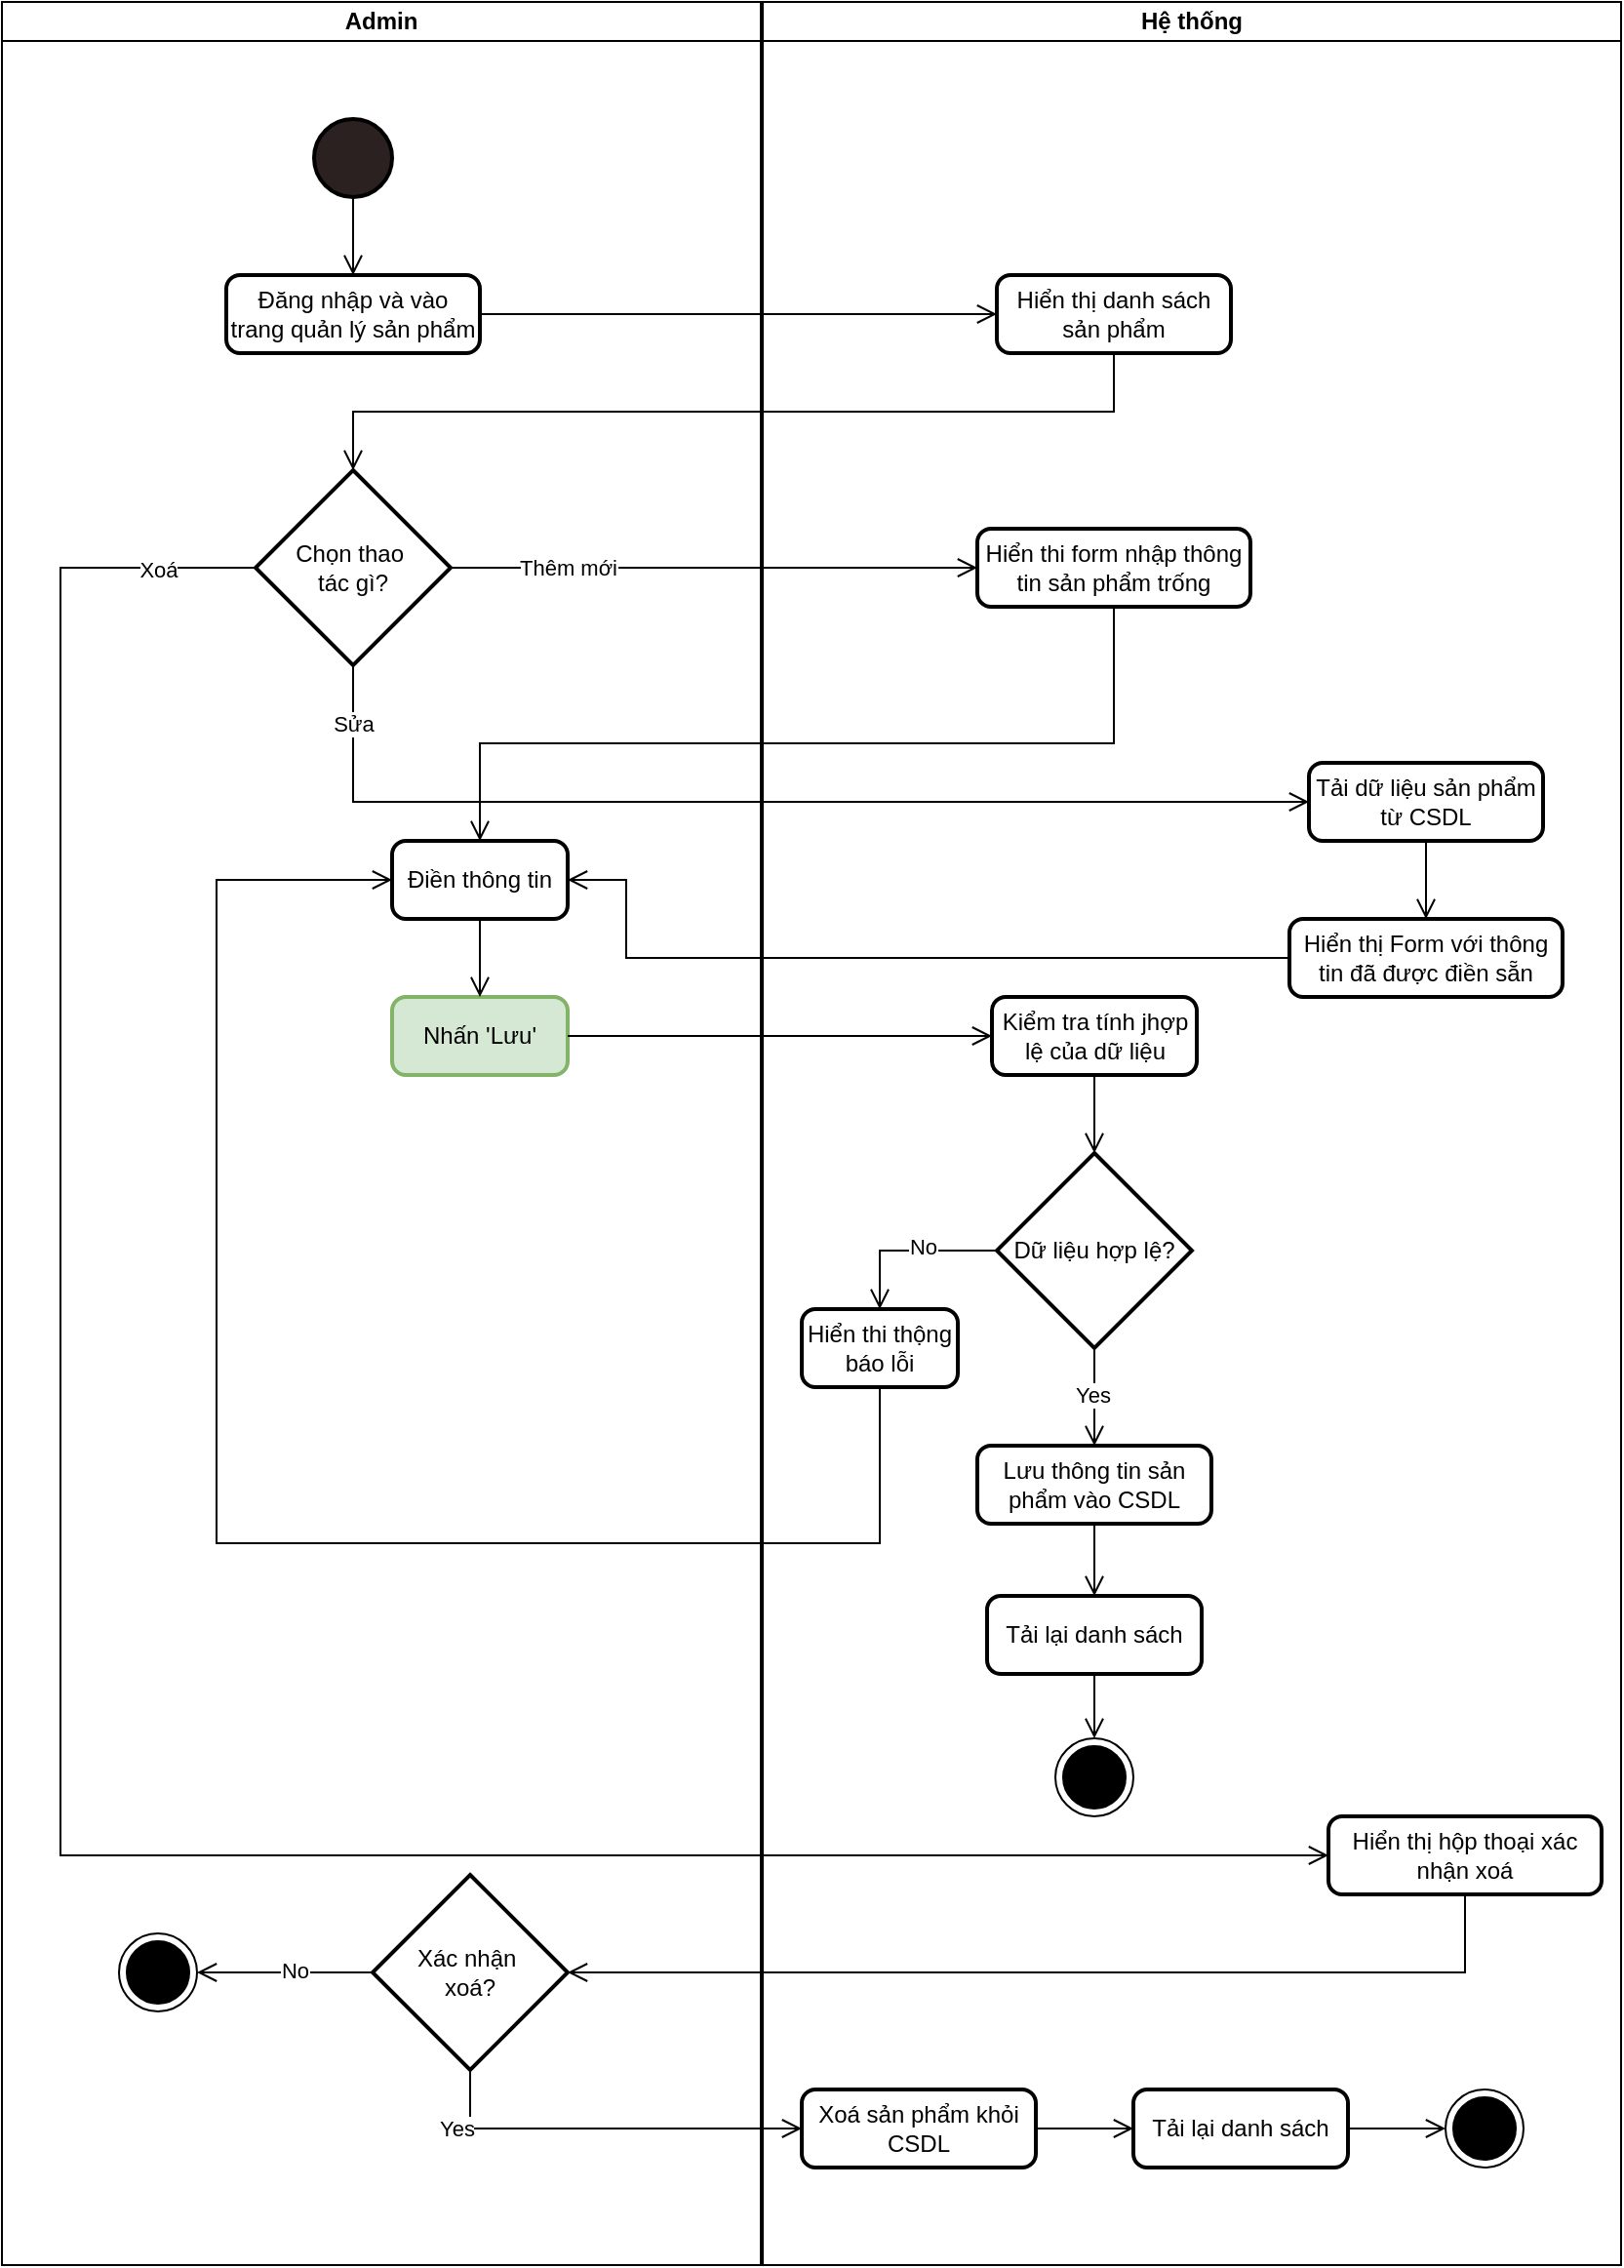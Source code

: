 <mxfile version="28.1.0">
  <diagram name="Trang-1" id="jw4ieoMJHwyOmDCw_zDd">
    <mxGraphModel dx="1245" dy="1442" grid="1" gridSize="10" guides="1" tooltips="1" connect="1" arrows="1" fold="1" page="1" pageScale="1" pageWidth="1169" pageHeight="827" math="0" shadow="0">
      <root>
        <mxCell id="0" />
        <mxCell id="1" parent="0" />
        <mxCell id="YK_3cvPGd8cylAFKdeas-7" value="Hệ thống" style="swimlane;startSize=20;whiteSpace=wrap;html=1;" vertex="1" parent="1">
          <mxGeometry x="1170" y="50" width="440" height="1160" as="geometry" />
        </mxCell>
        <mxCell id="YK_3cvPGd8cylAFKdeas-2" value="Lưu thông tin sản phẩm vào CSDL" style="rounded=1;whiteSpace=wrap;html=1;absoluteArcSize=1;arcSize=14;strokeWidth=2;" vertex="1" parent="1">
          <mxGeometry x="1280" y="790" width="120" height="40" as="geometry" />
        </mxCell>
        <mxCell id="YK_3cvPGd8cylAFKdeas-1" value="" style="strokeWidth=2;html=1;shape=mxgraph.flowchart.start_2;whiteSpace=wrap;fillColor=light-dark(#2c2121, #ededed);fillStyle=auto;" vertex="1" parent="1">
          <mxGeometry x="940" y="110" width="40" height="40" as="geometry" />
        </mxCell>
        <mxCell id="YK_3cvPGd8cylAFKdeas-11" value="Đăng nhập và vào trang quản lý sản phẩm" style="rounded=1;whiteSpace=wrap;html=1;absoluteArcSize=1;arcSize=14;strokeWidth=2;" vertex="1" parent="1">
          <mxGeometry x="895" y="190" width="130" height="40" as="geometry" />
        </mxCell>
        <mxCell id="YK_3cvPGd8cylAFKdeas-10" value="" style="endArrow=open;startArrow=none;endFill=0;startFill=0;endSize=8;html=1;verticalAlign=bottom;labelBackgroundColor=none;strokeWidth=1;rounded=0;exitX=0.5;exitY=1;exitDx=0;exitDy=0;exitPerimeter=0;entryX=0.5;entryY=0;entryDx=0;entryDy=0;" edge="1" parent="1" source="YK_3cvPGd8cylAFKdeas-1" target="YK_3cvPGd8cylAFKdeas-11">
          <mxGeometry width="160" relative="1" as="geometry">
            <mxPoint x="990" y="220" as="sourcePoint" />
            <mxPoint x="960" y="190" as="targetPoint" />
          </mxGeometry>
        </mxCell>
        <mxCell id="YK_3cvPGd8cylAFKdeas-3" value="Chọn thao&amp;nbsp;&lt;div&gt;tác gì?&lt;/div&gt;" style="strokeWidth=2;html=1;shape=mxgraph.flowchart.decision;whiteSpace=wrap;" vertex="1" parent="1">
          <mxGeometry x="910" y="290" width="100" height="100" as="geometry" />
        </mxCell>
        <mxCell id="YK_3cvPGd8cylAFKdeas-14" value="" style="endArrow=open;startArrow=none;endFill=0;startFill=0;endSize=8;html=1;verticalAlign=bottom;labelBackgroundColor=none;strokeWidth=1;rounded=0;exitX=0;exitY=0.5;exitDx=0;exitDy=0;exitPerimeter=0;entryX=0;entryY=0.5;entryDx=0;entryDy=0;" edge="1" parent="1" source="YK_3cvPGd8cylAFKdeas-3" target="YK_3cvPGd8cylAFKdeas-62">
          <mxGeometry width="160" relative="1" as="geometry">
            <mxPoint x="910" y="650" as="sourcePoint" />
            <mxPoint x="1530" y="1000" as="targetPoint" />
            <Array as="points">
              <mxPoint x="810" y="340" />
              <mxPoint x="810" y="650" />
              <mxPoint x="810" y="1000" />
            </Array>
          </mxGeometry>
        </mxCell>
        <mxCell id="YK_3cvPGd8cylAFKdeas-61" value="Xoá" style="edgeLabel;html=1;align=center;verticalAlign=middle;resizable=0;points=[];" vertex="1" connectable="0" parent="YK_3cvPGd8cylAFKdeas-14">
          <mxGeometry x="-0.06" y="3" relative="1" as="geometry">
            <mxPoint x="47" y="-562" as="offset" />
          </mxGeometry>
        </mxCell>
        <mxCell id="YK_3cvPGd8cylAFKdeas-18" value="" style="endArrow=open;startArrow=none;endFill=0;startFill=0;endSize=8;html=1;verticalAlign=bottom;labelBackgroundColor=none;strokeWidth=1;rounded=0;exitX=0.5;exitY=1;exitDx=0;exitDy=0;exitPerimeter=0;entryX=0;entryY=0.5;entryDx=0;entryDy=0;" edge="1" parent="1" source="YK_3cvPGd8cylAFKdeas-3" target="YK_3cvPGd8cylAFKdeas-50">
          <mxGeometry width="160" relative="1" as="geometry">
            <mxPoint x="1330" y="430" as="sourcePoint" />
            <mxPoint x="960" y="430" as="targetPoint" />
            <Array as="points">
              <mxPoint x="960" y="460" />
              <mxPoint x="1120" y="460" />
            </Array>
          </mxGeometry>
        </mxCell>
        <mxCell id="YK_3cvPGd8cylAFKdeas-49" value="Sửa" style="edgeLabel;html=1;align=center;verticalAlign=middle;resizable=0;points=[];" vertex="1" connectable="0" parent="YK_3cvPGd8cylAFKdeas-18">
          <mxGeometry x="-0.15" y="-1" relative="1" as="geometry">
            <mxPoint x="-168" y="-41" as="offset" />
          </mxGeometry>
        </mxCell>
        <mxCell id="YK_3cvPGd8cylAFKdeas-13" value="" style="endArrow=open;startArrow=none;endFill=0;startFill=0;endSize=8;html=1;verticalAlign=bottom;labelBackgroundColor=none;strokeWidth=1;rounded=0;exitX=1;exitY=0.5;exitDx=0;exitDy=0;entryX=0;entryY=0.5;entryDx=0;entryDy=0;" edge="1" parent="1" source="YK_3cvPGd8cylAFKdeas-11" target="YK_3cvPGd8cylAFKdeas-12">
          <mxGeometry width="160" relative="1" as="geometry">
            <mxPoint x="1200" y="260" as="sourcePoint" />
            <mxPoint x="1200" y="300" as="targetPoint" />
          </mxGeometry>
        </mxCell>
        <mxCell id="YK_3cvPGd8cylAFKdeas-12" value="Hiển thị danh sách sản phẩm" style="rounded=1;whiteSpace=wrap;html=1;absoluteArcSize=1;arcSize=14;strokeWidth=2;" vertex="1" parent="1">
          <mxGeometry x="1290" y="190" width="120" height="40" as="geometry" />
        </mxCell>
        <mxCell id="YK_3cvPGd8cylAFKdeas-5" value="" style="endArrow=open;startArrow=none;endFill=0;startFill=0;endSize=8;html=1;verticalAlign=bottom;labelBackgroundColor=none;strokeWidth=1;rounded=0;exitX=0.5;exitY=1;exitDx=0;exitDy=0;entryX=0.5;entryY=0;entryDx=0;entryDy=0;entryPerimeter=0;" edge="1" parent="1" source="YK_3cvPGd8cylAFKdeas-12" target="YK_3cvPGd8cylAFKdeas-3">
          <mxGeometry width="160" relative="1" as="geometry">
            <mxPoint x="1610" y="200" as="sourcePoint" />
            <mxPoint x="1350" y="270" as="targetPoint" />
            <Array as="points">
              <mxPoint x="1350" y="260" />
              <mxPoint x="960" y="260" />
            </Array>
          </mxGeometry>
        </mxCell>
        <mxCell id="YK_3cvPGd8cylAFKdeas-20" value="Hiển thi form nhập thông tin sản phẩm trống" style="rounded=1;whiteSpace=wrap;html=1;absoluteArcSize=1;arcSize=14;strokeWidth=2;" vertex="1" parent="1">
          <mxGeometry x="1280" y="320" width="140" height="40" as="geometry" />
        </mxCell>
        <mxCell id="YK_3cvPGd8cylAFKdeas-16" value="" style="endArrow=open;startArrow=none;endFill=0;startFill=0;endSize=8;html=1;verticalAlign=bottom;labelBackgroundColor=none;strokeWidth=1;rounded=0;exitX=1;exitY=0.5;exitDx=0;exitDy=0;exitPerimeter=0;entryX=0;entryY=0.5;entryDx=0;entryDy=0;" edge="1" parent="1" source="YK_3cvPGd8cylAFKdeas-3" target="YK_3cvPGd8cylAFKdeas-20">
          <mxGeometry width="160" relative="1" as="geometry">
            <mxPoint x="1070" y="330" as="sourcePoint" />
            <mxPoint x="1100" y="340" as="targetPoint" />
          </mxGeometry>
        </mxCell>
        <mxCell id="YK_3cvPGd8cylAFKdeas-21" value="Thêm mới" style="edgeLabel;html=1;align=center;verticalAlign=middle;resizable=0;points=[];" vertex="1" connectable="0" parent="YK_3cvPGd8cylAFKdeas-16">
          <mxGeometry x="-0.111" y="-1" relative="1" as="geometry">
            <mxPoint x="-60" y="-1" as="offset" />
          </mxGeometry>
        </mxCell>
        <mxCell id="YK_3cvPGd8cylAFKdeas-24" value="Điền thông tin" style="rounded=1;whiteSpace=wrap;html=1;absoluteArcSize=1;arcSize=14;strokeWidth=2;" vertex="1" parent="1">
          <mxGeometry x="980" y="480" width="90" height="40" as="geometry" />
        </mxCell>
        <mxCell id="YK_3cvPGd8cylAFKdeas-25" value="" style="endArrow=open;startArrow=none;endFill=0;startFill=0;endSize=8;html=1;verticalAlign=bottom;labelBackgroundColor=none;strokeWidth=1;rounded=0;exitX=0.5;exitY=1;exitDx=0;exitDy=0;entryX=0.5;entryY=0;entryDx=0;entryDy=0;" edge="1" parent="1" source="YK_3cvPGd8cylAFKdeas-20" target="YK_3cvPGd8cylAFKdeas-24">
          <mxGeometry width="160" relative="1" as="geometry">
            <mxPoint x="1320" y="450" as="sourcePoint" />
            <mxPoint x="1320" y="490" as="targetPoint" />
            <Array as="points">
              <mxPoint x="1350" y="430" />
              <mxPoint x="1025" y="430" />
            </Array>
          </mxGeometry>
        </mxCell>
        <mxCell id="YK_3cvPGd8cylAFKdeas-27" value="Nhấn &#39;Lưu&#39;" style="rounded=1;whiteSpace=wrap;html=1;absoluteArcSize=1;arcSize=14;strokeWidth=2;fillColor=#d5e8d4;strokeColor=#82b366;" vertex="1" parent="1">
          <mxGeometry x="980" y="560" width="90" height="40" as="geometry" />
        </mxCell>
        <mxCell id="YK_3cvPGd8cylAFKdeas-28" value="" style="endArrow=open;startArrow=none;endFill=0;startFill=0;endSize=8;html=1;verticalAlign=bottom;labelBackgroundColor=none;strokeWidth=1;rounded=0;exitX=0.5;exitY=1;exitDx=0;exitDy=0;entryX=0.5;entryY=0;entryDx=0;entryDy=0;" edge="1" parent="1" source="YK_3cvPGd8cylAFKdeas-24" target="YK_3cvPGd8cylAFKdeas-27">
          <mxGeometry width="160" relative="1" as="geometry">
            <mxPoint x="980" y="630" as="sourcePoint" />
            <mxPoint x="980" y="670" as="targetPoint" />
          </mxGeometry>
        </mxCell>
        <mxCell id="YK_3cvPGd8cylAFKdeas-30" value="Kiểm tra tính jhợp lệ của dữ liệu" style="rounded=1;whiteSpace=wrap;html=1;absoluteArcSize=1;arcSize=14;strokeWidth=2;" vertex="1" parent="1">
          <mxGeometry x="1287.5" y="560" width="105" height="40" as="geometry" />
        </mxCell>
        <mxCell id="YK_3cvPGd8cylAFKdeas-33" value="Dữ liệu hợp lệ?" style="strokeWidth=2;html=1;shape=mxgraph.flowchart.decision;whiteSpace=wrap;" vertex="1" parent="1">
          <mxGeometry x="1290" y="640" width="100" height="100" as="geometry" />
        </mxCell>
        <mxCell id="YK_3cvPGd8cylAFKdeas-34" value="" style="endArrow=open;startArrow=none;endFill=0;startFill=0;endSize=8;html=1;verticalAlign=bottom;labelBackgroundColor=none;strokeWidth=1;rounded=0;exitX=0.5;exitY=1;exitDx=0;exitDy=0;entryX=0.5;entryY=0;entryDx=0;entryDy=0;entryPerimeter=0;" edge="1" parent="1" source="YK_3cvPGd8cylAFKdeas-30" target="YK_3cvPGd8cylAFKdeas-33">
          <mxGeometry width="160" relative="1" as="geometry">
            <mxPoint x="1250" y="610" as="sourcePoint" />
            <mxPoint x="1428" y="610" as="targetPoint" />
          </mxGeometry>
        </mxCell>
        <mxCell id="YK_3cvPGd8cylAFKdeas-36" value="" style="endArrow=open;startArrow=none;endFill=0;startFill=0;endSize=8;html=1;verticalAlign=bottom;labelBackgroundColor=none;strokeWidth=1;rounded=0;exitX=0;exitY=0.5;exitDx=0;exitDy=0;exitPerimeter=0;entryX=0.5;entryY=0;entryDx=0;entryDy=0;" edge="1" parent="1" source="YK_3cvPGd8cylAFKdeas-33" target="YK_3cvPGd8cylAFKdeas-39">
          <mxGeometry width="160" relative="1" as="geometry">
            <mxPoint x="1250" y="670" as="sourcePoint" />
            <mxPoint x="1220" y="690" as="targetPoint" />
            <Array as="points">
              <mxPoint x="1230" y="690" />
            </Array>
          </mxGeometry>
        </mxCell>
        <mxCell id="YK_3cvPGd8cylAFKdeas-38" value="No" style="edgeLabel;html=1;align=center;verticalAlign=middle;resizable=0;points=[];" vertex="1" connectable="0" parent="YK_3cvPGd8cylAFKdeas-36">
          <mxGeometry x="-0.143" y="-2" relative="1" as="geometry">
            <mxPoint as="offset" />
          </mxGeometry>
        </mxCell>
        <mxCell id="YK_3cvPGd8cylAFKdeas-39" value="Hiển thi thộng báo lỗi" style="rounded=1;whiteSpace=wrap;html=1;absoluteArcSize=1;arcSize=14;strokeWidth=2;" vertex="1" parent="1">
          <mxGeometry x="1190" y="720" width="80" height="40" as="geometry" />
        </mxCell>
        <mxCell id="YK_3cvPGd8cylAFKdeas-40" value="" style="endArrow=open;startArrow=none;endFill=0;startFill=0;endSize=8;html=1;verticalAlign=bottom;labelBackgroundColor=none;strokeWidth=1;rounded=0;entryX=0;entryY=0.5;entryDx=0;entryDy=0;exitX=0.5;exitY=1;exitDx=0;exitDy=0;" edge="1" parent="1" source="YK_3cvPGd8cylAFKdeas-39" target="YK_3cvPGd8cylAFKdeas-24">
          <mxGeometry width="160" relative="1" as="geometry">
            <mxPoint x="1240" y="840" as="sourcePoint" />
            <mxPoint x="1448" y="750" as="targetPoint" />
            <Array as="points">
              <mxPoint x="1230" y="840" />
              <mxPoint x="890" y="840" />
              <mxPoint x="890" y="740" />
              <mxPoint x="890" y="500" />
            </Array>
          </mxGeometry>
        </mxCell>
        <mxCell id="YK_3cvPGd8cylAFKdeas-42" value="" style="endArrow=open;startArrow=none;endFill=0;startFill=0;endSize=8;html=1;verticalAlign=bottom;labelBackgroundColor=none;strokeWidth=1;rounded=0;exitX=0.5;exitY=1;exitDx=0;exitDy=0;exitPerimeter=0;entryX=0.5;entryY=0;entryDx=0;entryDy=0;" edge="1" parent="1" source="YK_3cvPGd8cylAFKdeas-33" target="YK_3cvPGd8cylAFKdeas-2">
          <mxGeometry width="160" relative="1" as="geometry">
            <mxPoint x="1410" y="780" as="sourcePoint" />
            <mxPoint x="1340" y="790" as="targetPoint" />
          </mxGeometry>
        </mxCell>
        <mxCell id="YK_3cvPGd8cylAFKdeas-44" value="Yes" style="edgeLabel;html=1;align=center;verticalAlign=middle;resizable=0;points=[];" vertex="1" connectable="0" parent="YK_3cvPGd8cylAFKdeas-42">
          <mxGeometry x="-0.039" y="-1" relative="1" as="geometry">
            <mxPoint as="offset" />
          </mxGeometry>
        </mxCell>
        <mxCell id="YK_3cvPGd8cylAFKdeas-45" value="Tải lại danh sách" style="rounded=1;whiteSpace=wrap;html=1;absoluteArcSize=1;arcSize=14;strokeWidth=2;" vertex="1" parent="1">
          <mxGeometry x="1285" y="867" width="110" height="40" as="geometry" />
        </mxCell>
        <mxCell id="YK_3cvPGd8cylAFKdeas-46" value="" style="endArrow=open;startArrow=none;endFill=0;startFill=0;endSize=8;html=1;verticalAlign=bottom;labelBackgroundColor=none;strokeWidth=1;rounded=0;exitX=0.5;exitY=1;exitDx=0;exitDy=0;entryX=0.5;entryY=0;entryDx=0;entryDy=0;" edge="1" parent="1" source="YK_3cvPGd8cylAFKdeas-2" target="YK_3cvPGd8cylAFKdeas-45">
          <mxGeometry width="160" relative="1" as="geometry">
            <mxPoint x="1440" y="760" as="sourcePoint" />
            <mxPoint x="1440" y="800" as="targetPoint" />
          </mxGeometry>
        </mxCell>
        <mxCell id="YK_3cvPGd8cylAFKdeas-47" value="" style="ellipse;html=1;shape=endState;fillColor=strokeColor;" vertex="1" parent="1">
          <mxGeometry x="1320" y="940" width="40" height="40" as="geometry" />
        </mxCell>
        <mxCell id="YK_3cvPGd8cylAFKdeas-48" value="" style="endArrow=open;startArrow=none;endFill=0;startFill=0;endSize=8;html=1;verticalAlign=bottom;labelBackgroundColor=none;strokeWidth=1;rounded=0;exitX=0.5;exitY=1;exitDx=0;exitDy=0;entryX=0.5;entryY=0;entryDx=0;entryDy=0;" edge="1" parent="1" source="YK_3cvPGd8cylAFKdeas-45" target="YK_3cvPGd8cylAFKdeas-47">
          <mxGeometry width="160" relative="1" as="geometry">
            <mxPoint x="1460" y="920" as="sourcePoint" />
            <mxPoint x="1460" y="957" as="targetPoint" />
          </mxGeometry>
        </mxCell>
        <mxCell id="YK_3cvPGd8cylAFKdeas-50" value="Tải dữ liệu sản phẩm từ CSDL" style="rounded=1;whiteSpace=wrap;html=1;absoluteArcSize=1;arcSize=14;strokeWidth=2;" vertex="1" parent="1">
          <mxGeometry x="1450" y="440" width="120" height="40" as="geometry" />
        </mxCell>
        <mxCell id="YK_3cvPGd8cylAFKdeas-51" value="Hiển thị Form với thông tin đã được điền sẵn" style="rounded=1;whiteSpace=wrap;html=1;absoluteArcSize=1;arcSize=14;strokeWidth=2;" vertex="1" parent="1">
          <mxGeometry x="1440" y="520" width="140" height="40" as="geometry" />
        </mxCell>
        <mxCell id="YK_3cvPGd8cylAFKdeas-54" value="" style="endArrow=open;startArrow=none;endFill=0;startFill=0;endSize=8;html=1;verticalAlign=bottom;labelBackgroundColor=none;strokeWidth=1;rounded=0;entryX=0.5;entryY=0;entryDx=0;entryDy=0;exitX=0.5;exitY=1;exitDx=0;exitDy=0;" edge="1" parent="1" source="YK_3cvPGd8cylAFKdeas-50" target="YK_3cvPGd8cylAFKdeas-51">
          <mxGeometry width="160" relative="1" as="geometry">
            <mxPoint x="1510" y="490" as="sourcePoint" />
            <mxPoint x="1670" y="520" as="targetPoint" />
          </mxGeometry>
        </mxCell>
        <mxCell id="YK_3cvPGd8cylAFKdeas-57" value="" style="endArrow=open;startArrow=none;endFill=0;startFill=0;endSize=8;html=1;verticalAlign=bottom;labelBackgroundColor=none;strokeWidth=1;rounded=0;entryX=1;entryY=0.5;entryDx=0;entryDy=0;exitX=0;exitY=0.5;exitDx=0;exitDy=0;" edge="1" parent="1" source="YK_3cvPGd8cylAFKdeas-51" target="YK_3cvPGd8cylAFKdeas-24">
          <mxGeometry width="160" relative="1" as="geometry">
            <mxPoint x="940" y="590" as="sourcePoint" />
            <mxPoint x="995" y="540" as="targetPoint" />
            <Array as="points">
              <mxPoint x="1100" y="540" />
              <mxPoint x="1100" y="500" />
            </Array>
          </mxGeometry>
        </mxCell>
        <mxCell id="YK_3cvPGd8cylAFKdeas-60" value="" style="endArrow=open;startArrow=none;endFill=0;startFill=0;endSize=8;html=1;verticalAlign=bottom;labelBackgroundColor=none;strokeWidth=1;rounded=0;exitX=1;exitY=0.5;exitDx=0;exitDy=0;entryX=0;entryY=0.5;entryDx=0;entryDy=0;" edge="1" parent="1" source="YK_3cvPGd8cylAFKdeas-27" target="YK_3cvPGd8cylAFKdeas-30">
          <mxGeometry width="160" relative="1" as="geometry">
            <mxPoint x="970" y="600" as="sourcePoint" />
            <mxPoint x="910" y="670" as="targetPoint" />
            <Array as="points" />
          </mxGeometry>
        </mxCell>
        <mxCell id="YK_3cvPGd8cylAFKdeas-62" value="Hiển thị hộp thoại xác nhận xoá" style="rounded=1;whiteSpace=wrap;html=1;absoluteArcSize=1;arcSize=14;strokeWidth=2;" vertex="1" parent="1">
          <mxGeometry x="1460" y="980" width="140" height="40" as="geometry" />
        </mxCell>
        <mxCell id="YK_3cvPGd8cylAFKdeas-64" value="&lt;div&gt;Xác nhận&amp;nbsp;&lt;/div&gt;&lt;div&gt;xoá?&lt;/div&gt;" style="strokeWidth=2;html=1;shape=mxgraph.flowchart.decision;whiteSpace=wrap;" vertex="1" parent="1">
          <mxGeometry x="970" y="1010" width="100" height="100" as="geometry" />
        </mxCell>
        <mxCell id="YK_3cvPGd8cylAFKdeas-65" value="" style="endArrow=open;startArrow=none;endFill=0;startFill=0;endSize=8;html=1;verticalAlign=bottom;labelBackgroundColor=none;strokeWidth=1;rounded=0;entryX=1;entryY=0.5;entryDx=0;entryDy=0;exitX=0.5;exitY=1;exitDx=0;exitDy=0;entryPerimeter=0;" edge="1" parent="1" source="YK_3cvPGd8cylAFKdeas-62" target="YK_3cvPGd8cylAFKdeas-64">
          <mxGeometry width="160" relative="1" as="geometry">
            <mxPoint x="1720" y="500" as="sourcePoint" />
            <mxPoint x="1720" y="540" as="targetPoint" />
            <Array as="points">
              <mxPoint x="1530" y="1060" />
            </Array>
          </mxGeometry>
        </mxCell>
        <mxCell id="YK_3cvPGd8cylAFKdeas-66" value="" style="ellipse;html=1;shape=endState;fillColor=strokeColor;" vertex="1" parent="1">
          <mxGeometry x="840" y="1040" width="40" height="40" as="geometry" />
        </mxCell>
        <mxCell id="YK_3cvPGd8cylAFKdeas-67" value="" style="endArrow=open;startArrow=none;endFill=0;startFill=0;endSize=8;html=1;verticalAlign=bottom;labelBackgroundColor=none;strokeWidth=1;rounded=0;entryX=1;entryY=0.5;entryDx=0;entryDy=0;" edge="1" parent="1" source="YK_3cvPGd8cylAFKdeas-64" target="YK_3cvPGd8cylAFKdeas-66">
          <mxGeometry width="160" relative="1" as="geometry">
            <mxPoint x="1076" y="910" as="sourcePoint" />
            <mxPoint x="1150" y="910" as="targetPoint" />
          </mxGeometry>
        </mxCell>
        <mxCell id="YK_3cvPGd8cylAFKdeas-68" value="No" style="edgeLabel;html=1;align=center;verticalAlign=middle;resizable=0;points=[];" vertex="1" connectable="0" parent="YK_3cvPGd8cylAFKdeas-67">
          <mxGeometry x="-0.101" y="-1" relative="1" as="geometry">
            <mxPoint as="offset" />
          </mxGeometry>
        </mxCell>
        <mxCell id="YK_3cvPGd8cylAFKdeas-69" value="" style="endArrow=open;startArrow=none;endFill=0;startFill=0;endSize=8;html=1;verticalAlign=bottom;labelBackgroundColor=none;strokeWidth=1;rounded=0;exitX=0.5;exitY=1;exitDx=0;exitDy=0;exitPerimeter=0;entryX=0;entryY=0.5;entryDx=0;entryDy=0;" edge="1" parent="1" source="YK_3cvPGd8cylAFKdeas-64" target="YK_3cvPGd8cylAFKdeas-71">
          <mxGeometry width="160" relative="1" as="geometry">
            <mxPoint x="1006" y="1010" as="sourcePoint" />
            <mxPoint x="1020" y="1170" as="targetPoint" />
            <Array as="points">
              <mxPoint x="1020" y="1140" />
            </Array>
          </mxGeometry>
        </mxCell>
        <mxCell id="YK_3cvPGd8cylAFKdeas-70" value="Yes" style="edgeLabel;html=1;align=center;verticalAlign=middle;resizable=0;points=[];" vertex="1" connectable="0" parent="YK_3cvPGd8cylAFKdeas-69">
          <mxGeometry x="-0.109" y="1" relative="1" as="geometry">
            <mxPoint x="-66" y="1" as="offset" />
          </mxGeometry>
        </mxCell>
        <mxCell id="YK_3cvPGd8cylAFKdeas-71" value="Xoá sản phẩm khỏi CSDL" style="rounded=1;whiteSpace=wrap;html=1;absoluteArcSize=1;arcSize=14;strokeWidth=2;" vertex="1" parent="1">
          <mxGeometry x="1190" y="1120" width="120" height="40" as="geometry" />
        </mxCell>
        <mxCell id="YK_3cvPGd8cylAFKdeas-72" value="Tải lại danh sách" style="rounded=1;whiteSpace=wrap;html=1;absoluteArcSize=1;arcSize=14;strokeWidth=2;" vertex="1" parent="1">
          <mxGeometry x="1360" y="1120" width="110" height="40" as="geometry" />
        </mxCell>
        <mxCell id="YK_3cvPGd8cylAFKdeas-73" value="" style="ellipse;html=1;shape=endState;fillColor=strokeColor;" vertex="1" parent="1">
          <mxGeometry x="1520" y="1120" width="40" height="40" as="geometry" />
        </mxCell>
        <mxCell id="YK_3cvPGd8cylAFKdeas-74" value="" style="endArrow=open;startArrow=none;endFill=0;startFill=0;endSize=8;html=1;verticalAlign=bottom;labelBackgroundColor=none;strokeWidth=1;rounded=0;exitX=1;exitY=0.5;exitDx=0;exitDy=0;entryX=0;entryY=0.5;entryDx=0;entryDy=0;" edge="1" parent="1" source="YK_3cvPGd8cylAFKdeas-71" target="YK_3cvPGd8cylAFKdeas-72">
          <mxGeometry width="160" relative="1" as="geometry">
            <mxPoint x="1440" y="970" as="sourcePoint" />
            <mxPoint x="1440" y="1003" as="targetPoint" />
          </mxGeometry>
        </mxCell>
        <mxCell id="YK_3cvPGd8cylAFKdeas-75" value="" style="endArrow=open;startArrow=none;endFill=0;startFill=0;endSize=8;html=1;verticalAlign=bottom;labelBackgroundColor=none;strokeWidth=1;rounded=0;exitX=1;exitY=0.5;exitDx=0;exitDy=0;entryX=0;entryY=0.5;entryDx=0;entryDy=0;" edge="1" parent="1" source="YK_3cvPGd8cylAFKdeas-72" target="YK_3cvPGd8cylAFKdeas-73">
          <mxGeometry width="160" relative="1" as="geometry">
            <mxPoint x="1470" y="1190" as="sourcePoint" />
            <mxPoint x="1520" y="1190" as="targetPoint" />
          </mxGeometry>
        </mxCell>
        <mxCell id="YK_3cvPGd8cylAFKdeas-6" value="Admin" style="swimlane;startSize=20;whiteSpace=wrap;html=1;" vertex="1" parent="1">
          <mxGeometry x="780" y="50" width="389" height="1160" as="geometry" />
        </mxCell>
      </root>
    </mxGraphModel>
  </diagram>
</mxfile>
